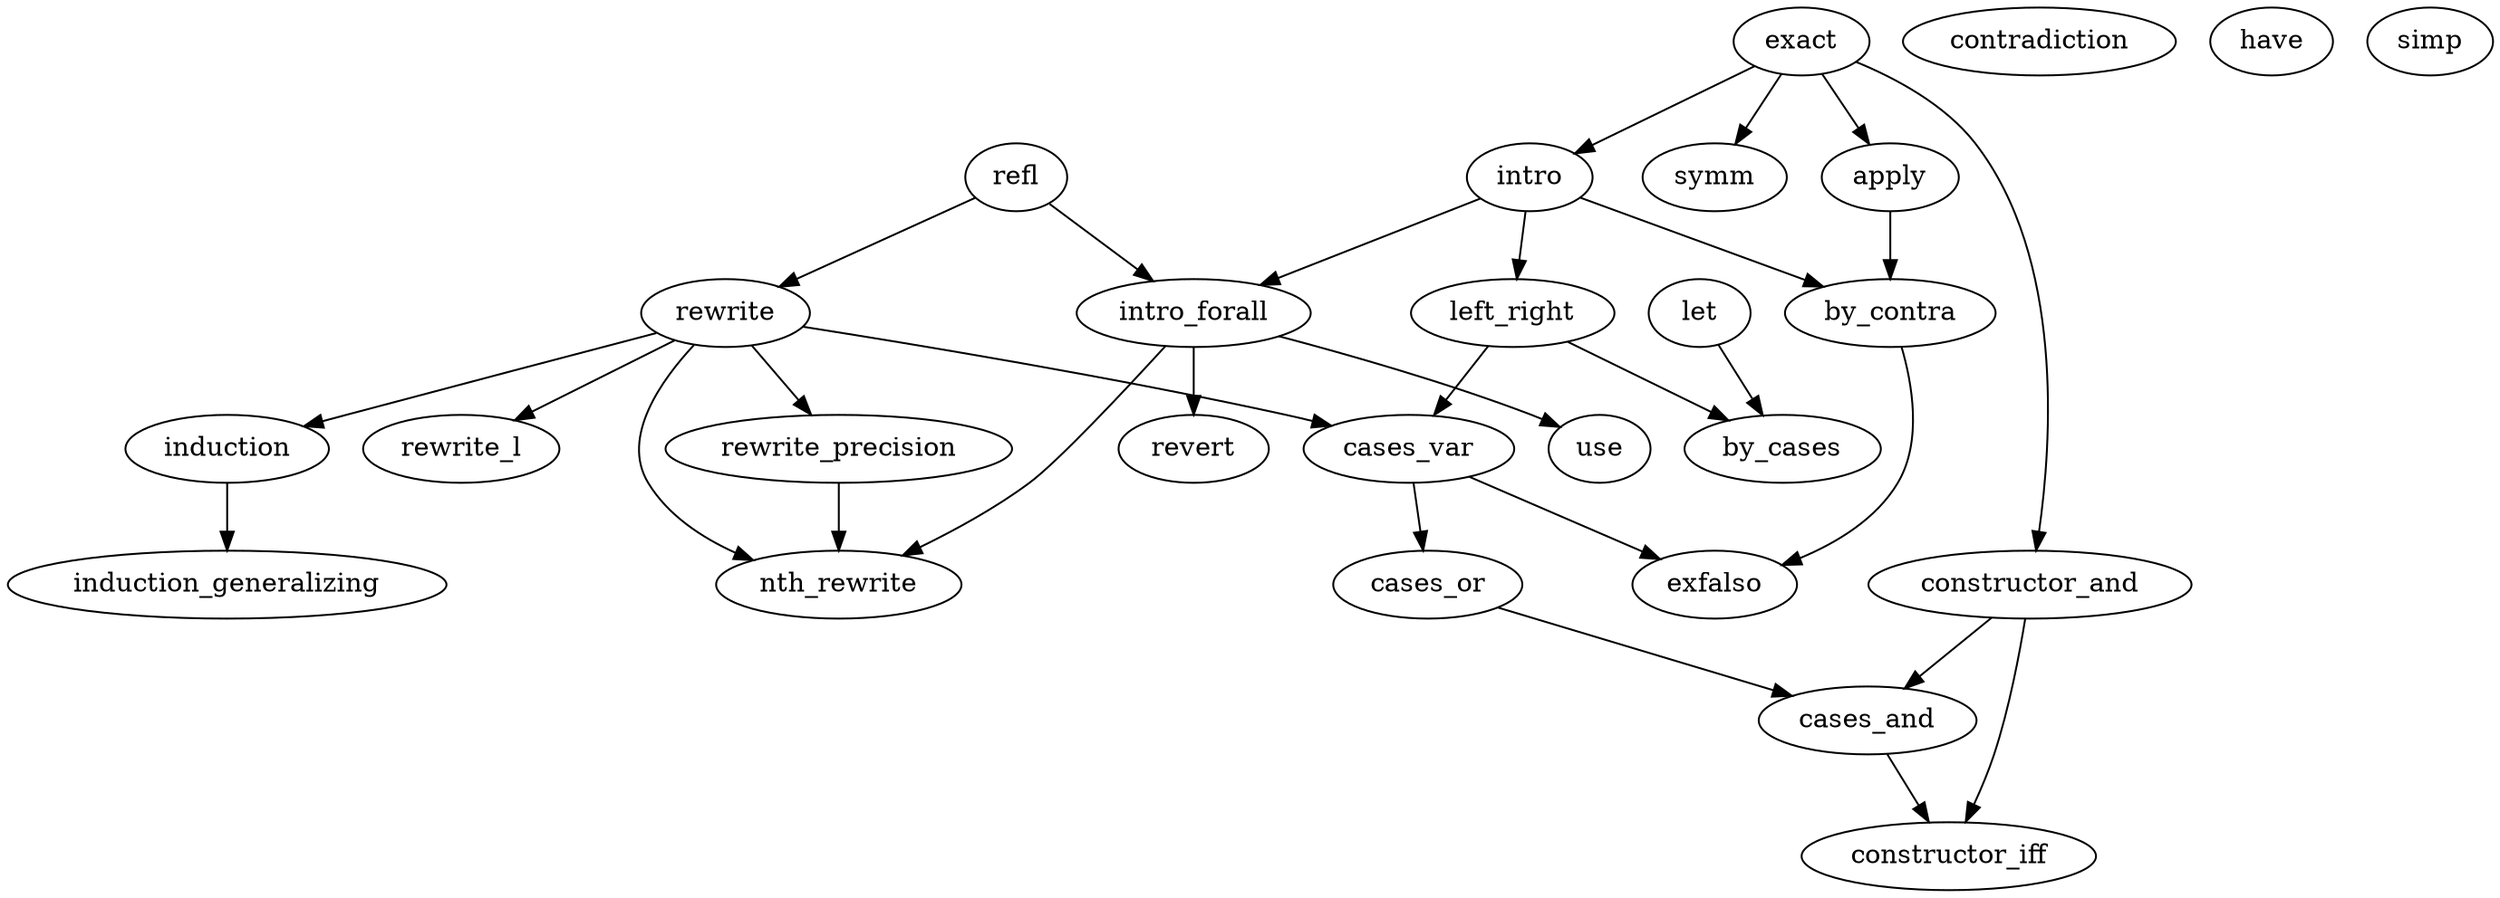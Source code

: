 digraph tactic_dep {
    refl
    
    rewrite
    refl -> rewrite

    rewrite_l
    {rewrite} -> rewrite_l

    rewrite_precision
    {rewrite} -> rewrite_precision

    nth_rewrite
    {rewrite; rewrite_precision; intro_forall/*认识∀符号*/} -> nth_rewrite

    exact

    apply
    exact -> apply

    intro
    {exact} -> intro

    intro_forall
    {intro; refl} -> intro_forall

    constructor_and
    {exact} -> constructor_and

    constructor_iff
    {constructor_and; cases_and} -> constructor_iff

    left_right
    {intro} -> left_right

    cases_var
    {rewrite; left_right} -> cases_var

    cases_or
    {cases_var} -> cases_or

    cases_and
    {cases_or; constructor_and} -> cases_and

    // TODO
    by_cases
    {left_right; let} -> by_cases

    induction
    {rewrite} -> induction

    // TODO
    induction_generalizing
    {induction} -> induction_generalizing

    by_contra
    {intro; apply} -> by_contra

    exfalso
    {cases_var; by_contra} -> exfalso

    revert
    {intro_forall} -> revert

    use
    {intro_forall} -> use

    // TODO
    contradiction

    // TODO
    have

    // TODO
    let

    // TODO
    symm
    {exact} -> symm

    // TODO
    simp // 高级

    // split
}